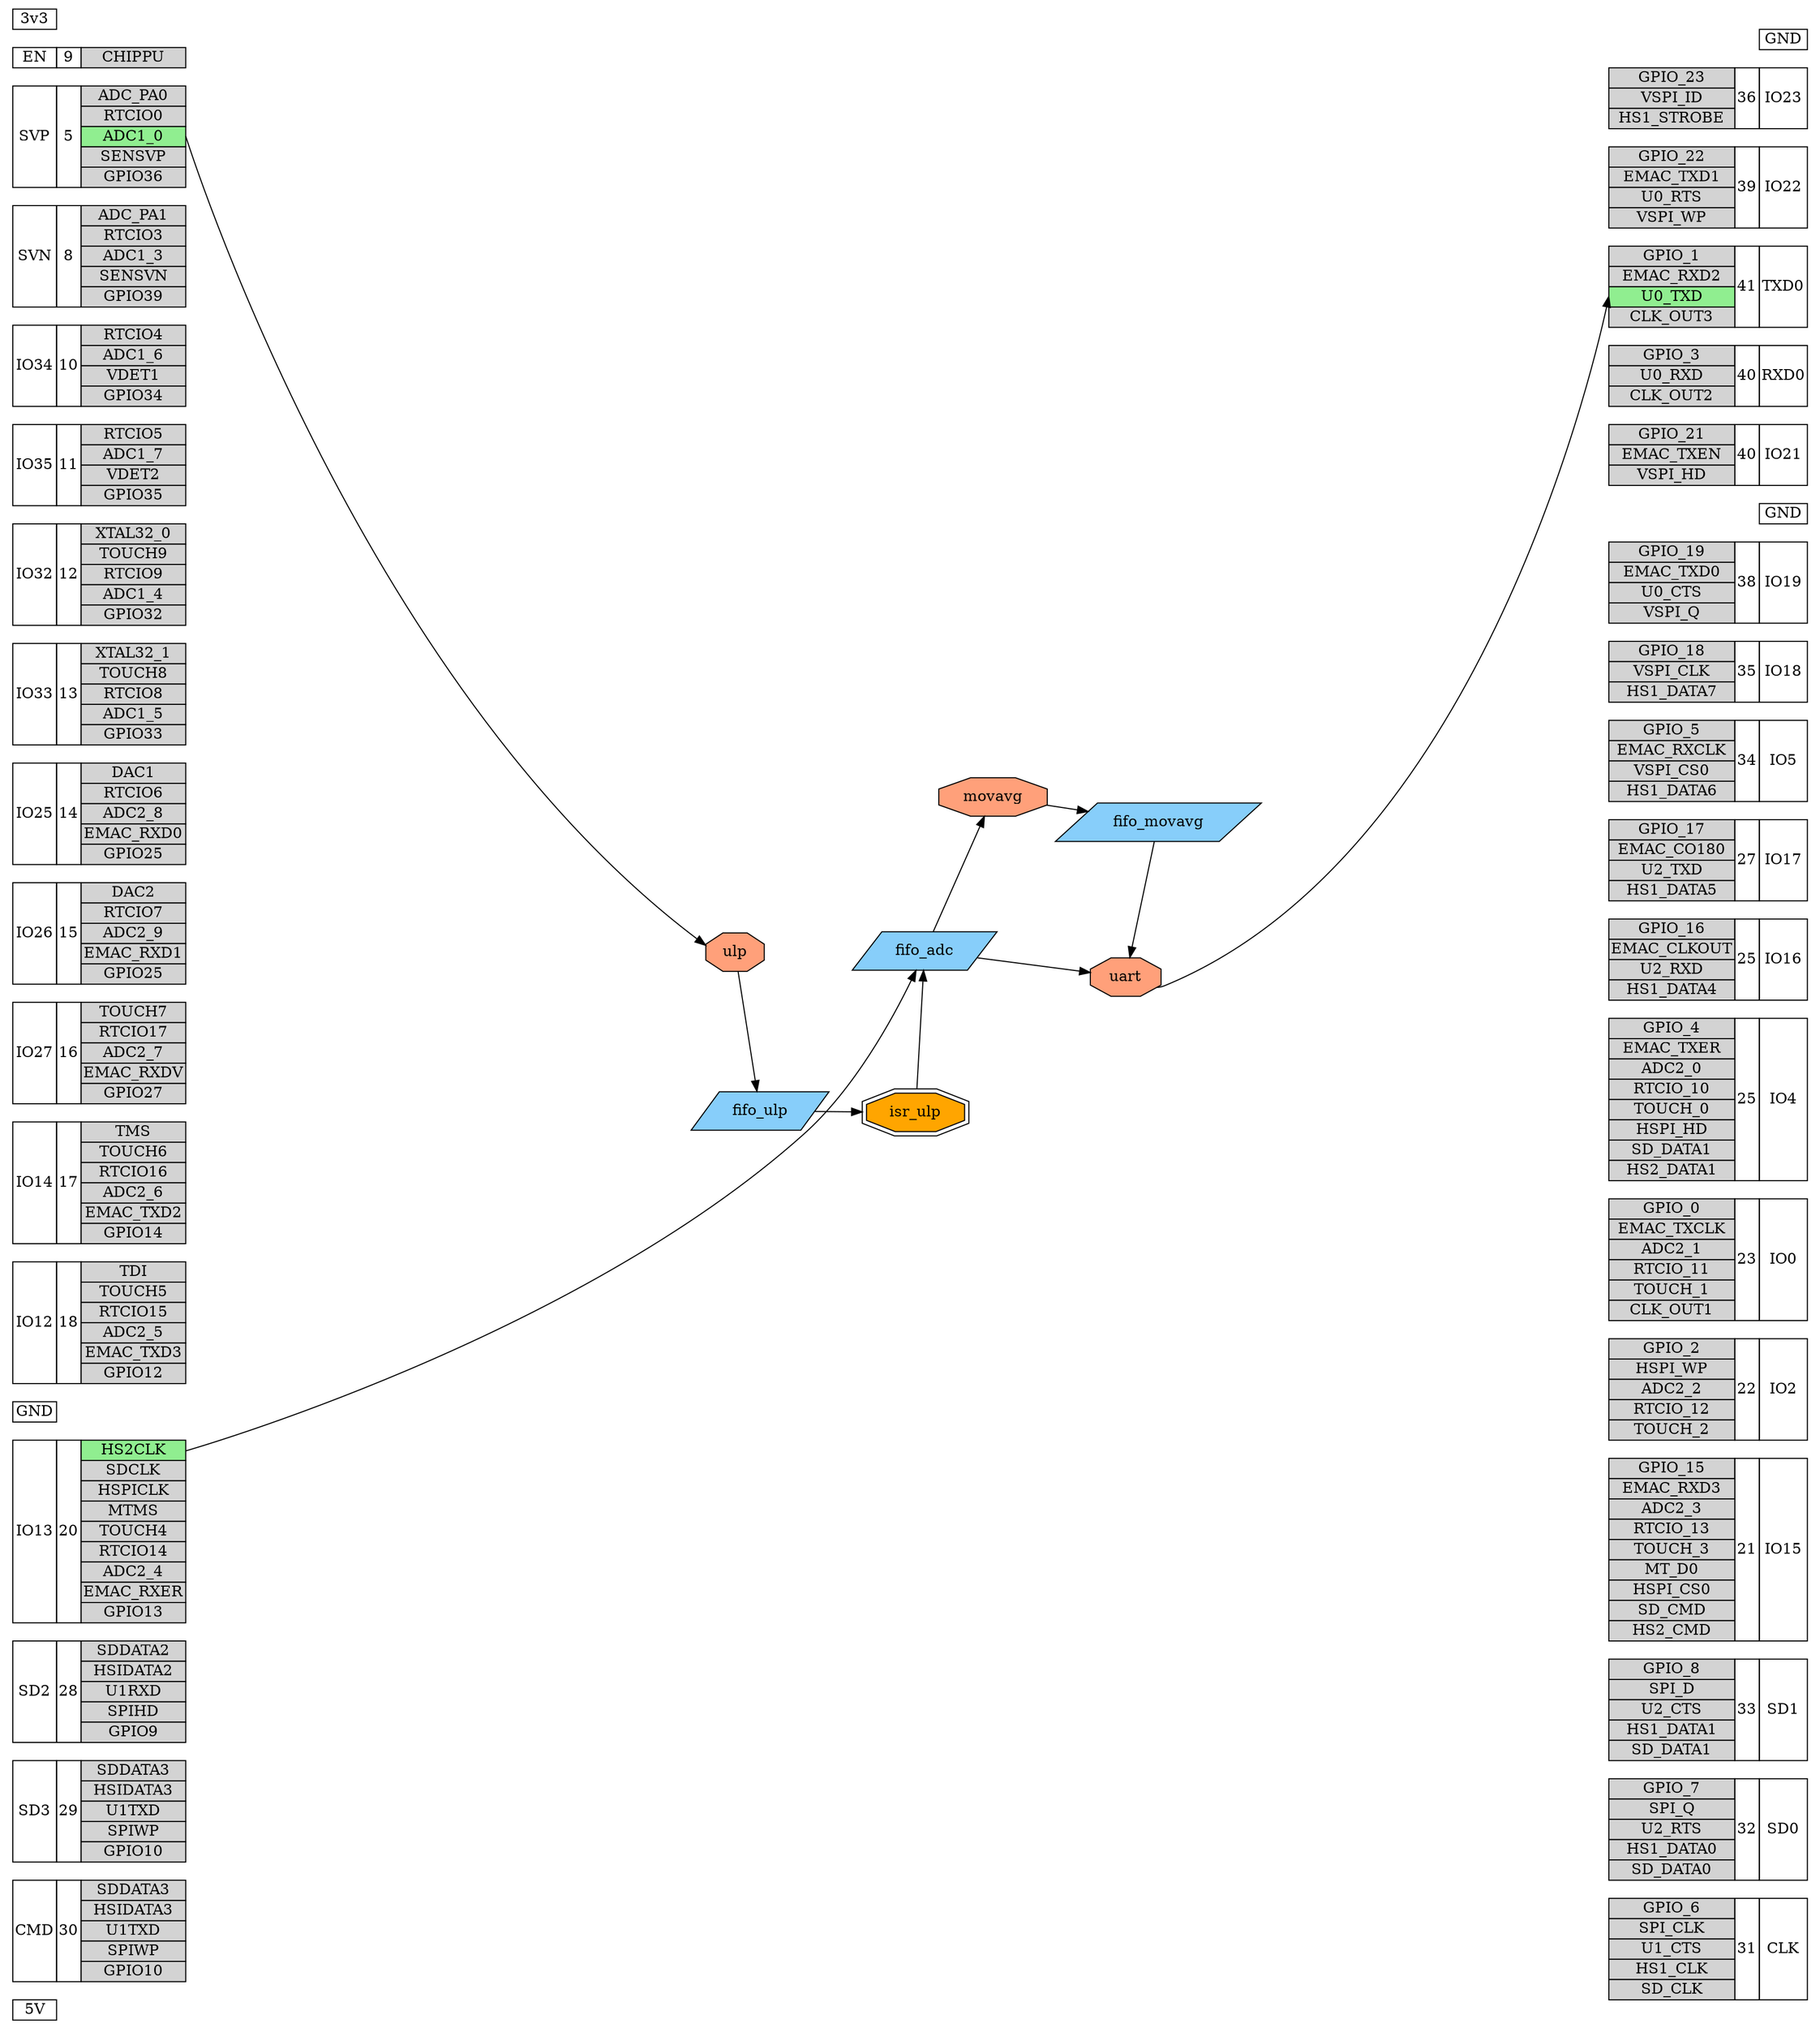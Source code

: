 digraph G {

node [shape=parallelogram, style=filled, fillcolor=lightskyblue]
### BEGIN FIFO/QUEUE STRUCTURES ###
fifo_ulp
fifo_adc
fifo_movavg
### END FIFO/QUEUE STRUCTURES ###

node [shape=octagon, style=filled, fillcolor=lightsalmon]
### BEGIN TASKS ###
ulp
movavg
uart
### END TASKS ###

node [shape=doubleoctagon, style=filled, fillcolor=orange]
### BEGIN INTERRUPT SERVICE ROUTINES ###
isr_ulp
### END INTERRUPT SERVICE ROUTINES ###

node [shape=star, style=filled, fillcolor=red]

### BEGIN EDGES ###
left:ADC1_0 -> ulp -> fifo_ulp -> isr_ulp -> fifo_adc -> movavg -> fifo_movavg -> uart -> right:U0_TXD
left:HS2CLK -> fifo_adc -> uart
### END EDGES ###



  graph [layout=neato]
  overlap=false
  splines=true


  left [shape=plaintext, style="", pos="-5,0!"  label=<
<TABLE BORDER="0" CELLBORDER="1" CELLSPACING="0" CELLPADDING="1">
  <TR>
    <TD ROWSPAN="1">3v3</TD>
    <TD ROWSPAN="1" BORDER="0"></TD>
    <TD ROWSPAN="1" BORDER="0"></TD>
  </TR>
  <TR><TD BORDER="0"> </TD></TR>
  <TR>
    <TD ROWSPAN="1">EN</TD>
    <TD ROWSPAN="1">9</TD>
      <TD BGCOLOR="lightgray" PORT="CHIPPU">CHIPPU</TD>
  </TR>
    <TR><TD BORDER="0"> </TD></TR>
  <TR>
    <TD ROWSPAN="5">SVP</TD>
    <TD ROWSPAN="5">5</TD>
      <TD BGCOLOR="lightgray" PORT="ADC_PA0">ADC_PA0</TD></TR><TR>
      <TD BGCOLOR="lightgray" PORT="RTCIO0">RTCIO0</TD></TR><TR>
      <TD BGCOLOR="lightgreen" PORT="ADC1_0">ADC1_0</TD></TR><TR>
      <TD BGCOLOR="lightgray" PORT="SENSVP">SENSVP</TD></TR><TR>
      <TD BGCOLOR="lightgray" PORT="GPIO36">GPIO36</TD>
  </TR>
  <TR><TD BORDER="0"> </TD></TR>
  <TR>
    <TD ROWSPAN="5">SVN</TD>
    <TD ROWSPAN="5">8</TD>
      <TD BGCOLOR="lightgray" PORT="ADC_PA1">ADC_PA1</TD></TR><TR>
      <TD BGCOLOR="lightgray" PORT="RTCIO3">RTCIO3</TD></TR><TR>
      <TD BGCOLOR="lightgray" PORT="ADC1_3">ADC1_3</TD></TR><TR>
      <TD BGCOLOR="lightgray" PORT="SENSVN">SENSVN</TD></TR><TR>
      <TD BGCOLOR="lightgray" PORT="GPIO39">GPIO39</TD>
  </TR>
  <TR><TD BORDER="0"> </TD></TR>
  <TR>
    <TD ROWSPAN="4">IO34</TD>
    <TD ROWSPAN="4">10</TD>
      <TD BGCOLOR="lightgray" PORT="RTCIO4">RTCIO4</TD></TR><TR>
      <TD BGCOLOR="lightgray" PORT="ADC1_6">ADC1_6</TD></TR><TR>
      <TD BGCOLOR="lightgray" PORT="VDET1">VDET1</TD></TR><TR>
      <TD BGCOLOR="lightgray" PORT="GPIO34">GPIO34</TD>
  </TR>
  <TR><TD BORDER="0"> </TD></TR>
  <TR>
    <TD ROWSPAN="4">IO35</TD>
    <TD ROWSPAN="4">11</TD>
      <TD BGCOLOR="lightgray" PORT="RTCIO5">RTCIO5</TD></TR><TR>
      <TD BGCOLOR="lightgray" PORT="ADC1_7">ADC1_7</TD></TR><TR>
      <TD BGCOLOR="lightgray" PORT="VDET2">VDET2</TD></TR><TR>
      <TD BGCOLOR="lightgray" PORT="GPIO35">GPIO35</TD>
  </TR>
  <TR><TD BORDER="0"> </TD></TR>
  <TR>
    <TD ROWSPAN="5">IO32</TD>
    <TD ROWSPAN="5">12</TD>
      <TD BGCOLOR="lightgray" PORT="XTAL32_0">XTAL32_0</TD></TR><TR>
      <TD BGCOLOR="lightgray" PORT="TOUCH9">TOUCH9</TD></TR><TR>
      <TD BGCOLOR="lightgray" PORT="RTCIO9">RTCIO9</TD></TR><TR>
      <TD BGCOLOR="lightgray" PORT="ADC1_4">ADC1_4</TD></TR><TR>
      <TD BGCOLOR="lightgray" PORT="GPIO32">GPIO32</TD>
  </TR>
  <TR><TD BORDER="0"> </TD></TR>
  <TR>
    <TD ROWSPAN="5">IO33</TD>
    <TD ROWSPAN="5">13</TD>
      <TD BGCOLOR="lightgray" PORT="XTAL32_1">XTAL32_1</TD></TR><TR>
      <TD BGCOLOR="lightgray" PORT="TOUCH8">TOUCH8</TD></TR><TR>
      <TD BGCOLOR="lightgray" PORT="RTCIO8">RTCIO8</TD></TR><TR>
      <TD BGCOLOR="lightgray" PORT="ADC1_5">ADC1_5</TD></TR><TR>
      <TD BGCOLOR="lightgray" PORT="GPIO33">GPIO33</TD>
  </TR>
  <TR><TD BORDER="0"> </TD></TR>
  <TR>
    <TD ROWSPAN="5">IO25</TD>
    <TD ROWSPAN="5">14</TD>
      <TD BGCOLOR="lightgray" PORT="DAC1">DAC1</TD></TR><TR>
      <TD BGCOLOR="lightgray" PORT="RTCIO6">RTCIO6</TD></TR><TR>
      <TD BGCOLOR="lightgray" PORT="ADC2_8">ADC2_8</TD></TR><TR>
      <TD BGCOLOR="lightgray" PORT="EMAC_RXD0">EMAC_RXD0</TD></TR><TR>
      <TD BGCOLOR="lightgray" PORT="GPIO25">GPIO25</TD>
  </TR>
  <TR><TD BORDER="0"> </TD></TR>
  <TR>
    <TD ROWSPAN="5">IO26</TD>
    <TD ROWSPAN="5">15</TD>
      <TD BGCOLOR="lightgray" PORT="DAC2">DAC2</TD></TR><TR>
      <TD BGCOLOR="lightgray" PORT="RTCIO7">RTCIO7</TD></TR><TR>
      <TD BGCOLOR="lightgray" PORT="ADC2_9">ADC2_9</TD></TR><TR>
      <TD BGCOLOR="lightgray" PORT="EMAC_RXD1">EMAC_RXD1</TD></TR><TR>
      <TD BGCOLOR="lightgray" PORT="GPIO25">GPIO25</TD>
  </TR>
  <TR><TD BORDER="0"> </TD></TR>
  <TR>
    <TD ROWSPAN="5">IO27</TD>
    <TD ROWSPAN="5">16</TD>
      <TD BGCOLOR="lightgray" PORT="TOUCH7">TOUCH7</TD></TR><TR>
      <TD BGCOLOR="lightgray" PORT="RTCIO17">RTCIO17</TD></TR><TR>
      <TD BGCOLOR="lightgray" PORT="ADC2_7">ADC2_7</TD></TR><TR>
      <TD BGCOLOR="lightgray" PORT="EMAC_RXDV">EMAC_RXDV</TD></TR><TR>
      <TD BGCOLOR="lightgray" PORT="GPIO27">GPIO27</TD>
  </TR>
  <TR><TD BORDER="0"> </TD></TR>
  <TR>
    <TD ROWSPAN="6">IO14</TD>
    <TD ROWSPAN="6">17</TD>
      <TD BGCOLOR="lightgray" PORT="TMS">TMS</TD></TR><TR>
      <TD BGCOLOR="lightgray" PORT="TOUCH6">TOUCH6</TD></TR><TR>
      <TD BGCOLOR="lightgray" PORT="RTCIO16">RTCIO16</TD></TR><TR>
      <TD BGCOLOR="lightgray" PORT="ADC2_6">ADC2_6</TD></TR><TR>
      <TD BGCOLOR="lightgray" PORT="EMAC_TXD2">EMAC_TXD2</TD></TR><TR>
      <TD BGCOLOR="lightgray" PORT="GPIO14">GPIO14</TD>
  </TR>
  <TR><TD BORDER="0"> </TD></TR>
  <TR>
    <TD ROWSPAN="6">IO12</TD>
    <TD ROWSPAN="6">18</TD>
      <TD BGCOLOR="lightgray" PORT="TDI">TDI</TD></TR><TR>
      <TD BGCOLOR="lightgray" PORT="TOUCH5">TOUCH5</TD></TR><TR>
      <TD BGCOLOR="lightgray" PORT="RTCIO15">RTCIO15</TD></TR><TR>
      <TD BGCOLOR="lightgray" PORT="ADC2_5">ADC2_5</TD></TR><TR>
      <TD BGCOLOR="lightgray" PORT="EMAC_TXD3">EMAC_TXD3</TD></TR><TR>
      <TD BGCOLOR="lightgray" PORT="GPIO12">GPIO12</TD>
  </TR>
  <TR><TD BORDER="0"> </TD></TR>
  <TR>
    <TD ROWSPAN="1">GND</TD>
    <TD ROWSPAN="1" BORDER="0"></TD>
    <TD ROWSPAN="1" BORDER="0"></TD>
  </TR>
  <TR><TD BORDER="0"> </TD></TR>
  <TR>
    <TD ROWSPAN="9">IO13</TD>
    <TD ROWSPAN="9">20</TD>
      <TD BGCOLOR="lightgreen" PORT="HS2CLK">HS2CLK</TD></TR><TR>
      <TD BGCOLOR="lightgray" PORT="SDCLK">SDCLK</TD></TR><TR>
      <TD BGCOLOR="lightgray" PORT="HSPICLK">HSPICLK</TD></TR><TR>
      <TD BGCOLOR="lightgray" PORT="MTMS">MTMS</TD></TR><TR>
      <TD BGCOLOR="lightgray" PORT="TOUCH4">TOUCH4</TD></TR><TR>
      <TD BGCOLOR="lightgray" PORT="RTCIO14">RTCIO14</TD></TR><TR>
      <TD BGCOLOR="lightgray" PORT="ADC2_4">ADC2_4</TD></TR><TR>
      <TD BGCOLOR="lightgray" PORT="EMAC_RXER">EMAC_RXER</TD></TR><TR>
      <TD BGCOLOR="lightgray" PORT="GPIO13">GPIO13</TD>
  </TR>
  <TR><TD BORDER="0"> </TD></TR>
  <TR>
    <TD ROWSPAN="5">SD2</TD>
    <TD ROWSPAN="5">28</TD>
      <TD BGCOLOR="lightgray" PORT="SDDATA2">SDDATA2</TD></TR><TR>
      <TD BGCOLOR="lightgray" PORT="HSIDATA2">HSIDATA2</TD></TR><TR>
      <TD BGCOLOR="lightgray" PORT="U1RXD">U1RXD</TD></TR><TR>
      <TD BGCOLOR="lightgray" PORT="SPIHD">SPIHD</TD></TR><TR>
      <TD BGCOLOR="lightgray" PORT="GPIO9">GPIO9</TD>
  </TR>
  <TR><TD BORDER="0"> </TD></TR>
  <TR>
    <TD ROWSPAN="5">SD3</TD>
    <TD ROWSPAN="5">29</TD>
      <TD BGCOLOR="lightgray" PORT="SDDATA3">SDDATA3</TD></TR><TR>
      <TD BGCOLOR="lightgray" PORT="HSIDATA3">HSIDATA3</TD></TR><TR>
      <TD BGCOLOR="lightgray" PORT="U1TXD">U1TXD</TD></TR><TR>
      <TD BGCOLOR="lightgray" PORT="SPIWP">SPIWP</TD></TR><TR>
      <TD BGCOLOR="lightgray" PORT="GPIO10">GPIO10</TD>
  </TR>
  <TR><TD BORDER="0"> </TD></TR>
  <TR>
    <TD ROWSPAN="5">CMD</TD>
    <TD ROWSPAN="5">30</TD>
      <TD BGCOLOR="lightgray" PORT="SDCMD">SDDATA3</TD></TR><TR>
      <TD BGCOLOR="lightgray" PORT="HSICMD">HSIDATA3</TD></TR><TR>
      <TD BGCOLOR="lightgray" PORT="U1RTS">U1TXD</TD></TR><TR>
      <TD BGCOLOR="lightgray" PORT="SPI_CS0">SPIWP</TD></TR><TR>
      <TD BGCOLOR="lightgray" PORT="GPIO_11">GPIO10</TD>
  </TR>
  <TR><TD BORDER="0"> </TD></TR>
  <TR>
    <TD ROWSPAN="1">5V</TD>
    <TD ROWSPAN="1" BORDER="0"></TD>
    <TD ROWSPAN="1" BORDER="0"></TD>
  </TR>
</TABLE>>]

  right [shape=plaintext, style="", pos="5,0!",  label=<
<TABLE BORDER="0" CELLBORDER="1" CELLSPACING="0" CELLPADDING="1">
  <TR>
    <TD ROWSPAN="1" BORDER="0"></TD>
    <TD ROWSPAN="1" BORDER="0"></TD>
    <TD ROWSPAN="1">GND</TD>
  </TR>
  <TR><TD BORDER="0"> </TD></TR>
  <TR>
      <TD BGCOLOR="lightgray" PORT="GPIO_23">GPIO_23</TD>
    <TD ROWSPAN="3">36</TD>
    <TD ROWSPAN="3">IO23</TD></TR><TR>
      <TD BGCOLOR="lightgray" PORT="VSPI_ID">VSPI_ID</TD></TR><TR>
      <TD BGCOLOR="lightgray" PORT="HS1_STROBE">HS1_STROBE</TD>
  </TR>
  <TR><TD BORDER="0"> </TD></TR>
  <TR>
      <TD BGCOLOR="lightgray" PORT="GPIO_22">GPIO_22</TD>
    <TD ROWSPAN="4">39</TD>
    <TD ROWSPAN="4">IO22</TD></TR><TR>
      <TD BGCOLOR="lightgray" PORT="EMAC_TXD1">EMAC_TXD1</TD></TR><TR>
      <TD BGCOLOR="lightgray" PORT="U0_RTS">U0_RTS</TD></TR><TR>
      <TD BGCOLOR="lightgray" PORT="VSPI_WP">VSPI_WP</TD>
  </TR>
  <TR><TD BORDER="0"> </TD></TR>
  <TR>
      <TD BGCOLOR="lightgray" PORT="GPIO_1">GPIO_1</TD>
    <TD ROWSPAN="4">41</TD>
    <TD ROWSPAN="4">TXD0</TD></TR><TR>
      <TD BGCOLOR="lightgray" PORT="EMAC_RXD2">EMAC_RXD2</TD></TR><TR>
      <TD BGCOLOR="lightgreen" PORT="U0_TXD">U0_TXD</TD></TR><TR>
      <TD BGCOLOR="lightgray" PORT="CLK_OUT3">CLK_OUT3</TD>
  </TR>
  <TR><TD BORDER="0"> </TD></TR>
  <TR>
      <TD BGCOLOR="lightgray" PORT="GPIO_3">GPIO_3</TD>
    <TD ROWSPAN="3">40</TD>
    <TD ROWSPAN="3">RXD0</TD></TR><TR>
      <TD BGCOLOR="lightgray" PORT="U0_RXD">U0_RXD</TD></TR><TR>
      <TD BGCOLOR="lightgray" PORT="CLK_OUT2">CLK_OUT2</TD>
  </TR>
  <TR><TD BORDER="0"> </TD></TR>
  <TR>
      <TD BGCOLOR="lightgray" PORT="GPIO_21">GPIO_21</TD>
    <TD ROWSPAN="3">40</TD>
    <TD ROWSPAN="3">IO21</TD></TR><TR>
      <TD BGCOLOR="lightgray" PORT="EMAC_TXEN">EMAC_TXEN</TD></TR><TR>
      <TD BGCOLOR="lightgray" PORT="VSPI_HD">VSPI_HD</TD>
  </TR>
  <TR><TD BORDER="0"> </TD></TR>
  <TR>
    <TD ROWSPAN="1" BORDER="0"></TD>
    <TD ROWSPAN="1" BORDER="0"></TD>
    <TD ROWSPAN="1">GND</TD>
  </TR>
  <TR><TD BORDER="0"> </TD></TR>
  <TR>
      <TD BGCOLOR="lightgray" PORT="GPIO_19">GPIO_19</TD>
    <TD ROWSPAN="4">38</TD>
    <TD ROWSPAN="4">IO19</TD></TR><TR>
      <TD BGCOLOR="lightgray" PORT="EMAC_TXD0">EMAC_TXD0</TD></TR><TR>
      <TD BGCOLOR="lightgray" PORT="U0_CTS">U0_CTS</TD></TR><TR>
      <TD BGCOLOR="lightgray" PORT="VSPI_Q">VSPI_Q</TD>
  </TR>
  <TR><TD BORDER="0"> </TD></TR>
  <TR>
      <TD BGCOLOR="lightgray" PORT="GPIO_18">GPIO_18</TD>
    <TD ROWSPAN="3">35</TD>
    <TD ROWSPAN="3">IO18</TD></TR><TR>
      <TD BGCOLOR="lightgray" PORT="VSPI_CLK">VSPI_CLK</TD></TR><TR>
      <TD BGCOLOR="lightgray" PORT="HS1_DATA7">HS1_DATA7</TD>
  </TR>
  <TR><TD BORDER="0"> </TD></TR>
  <TR>
      <TD BGCOLOR="lightgray" PORT="GPIO_5">GPIO_5</TD>
    <TD ROWSPAN="4">34</TD>
    <TD ROWSPAN="4">IO5</TD></TR><TR>
      <TD BGCOLOR="lightgray" PORT="EMAC_RXCLK">EMAC_RXCLK</TD></TR><TR>
      <TD BGCOLOR="lightgray" PORT="VSPI_CS0">VSPI_CS0</TD></TR><TR>
      <TD BGCOLOR="lightgray" PORT="HS1_DATA6">HS1_DATA6</TD>
  </TR>
  <TR><TD BORDER="0"> </TD></TR>
  <TR>
      <TD BGCOLOR="lightgray" PORT="GPIO_17">GPIO_17</TD>
    <TD ROWSPAN="4">27</TD>
    <TD ROWSPAN="4">IO17</TD></TR><TR>
      <TD BGCOLOR="lightgray" PORT="EMAC_CO180">EMAC_CO180</TD></TR><TR>
      <TD BGCOLOR="lightgray" PORT="U2_TXD">U2_TXD</TD></TR><TR>
      <TD BGCOLOR="lightgray" PORT="HS1_DATA5">HS1_DATA5</TD>
  </TR>
  <TR><TD BORDER="0"> </TD></TR>
  <TR>
      <TD BGCOLOR="lightgray" PORT="GPIO_16">GPIO_16</TD>
    <TD ROWSPAN="4">25</TD>
    <TD ROWSPAN="4">IO16</TD></TR><TR>
      <TD BGCOLOR="lightgray" PORT="EMAC_CLKOUT">EMAC_CLKOUT</TD></TR><TR>
      <TD BGCOLOR="lightgray" PORT="U2_RXD">U2_RXD</TD></TR><TR>
      <TD BGCOLOR="lightgray" PORT="HS1_DATA4">HS1_DATA4</TD>
  </TR>
  <TR><TD BORDER="0"> </TD></TR>
  <TR>
      <TD BGCOLOR="lightgray" PORT="GPIO_4">GPIO_4</TD>
    <TD ROWSPAN="8">25</TD>
    <TD ROWSPAN="8">IO4</TD></TR><TR>
      <TD BGCOLOR="lightgray" PORT="EMAC_TXER">EMAC_TXER</TD></TR><TR>
      <TD BGCOLOR="lightgray" PORT="ADC2_0">ADC2_0</TD></TR><TR>
      <TD BGCOLOR="lightgray" PORT="RTCIO_10">RTCIO_10</TD></TR><TR>
      <TD BGCOLOR="lightgray" PORT="TOUCH_0">TOUCH_0</TD></TR><TR>
      <TD BGCOLOR="lightgray" PORT="HSPI_HD">HSPI_HD</TD></TR><TR>
      <TD BGCOLOR="lightgray" PORT="SD_DATA1">SD_DATA1</TD></TR><TR>
      <TD BGCOLOR="lightgray" PORT="HS2_DATA1">HS2_DATA1</TD>
  </TR>
  <TR><TD BORDER="0"> </TD></TR>
  <TR>
      <TD BGCOLOR="lightgray" PORT="GPIO_0">GPIO_0</TD>
    <TD ROWSPAN="6">23</TD>
    <TD ROWSPAN="6">IO0</TD></TR><TR>
      <TD BGCOLOR="lightgray" PORT="EMAC_TXCLK">EMAC_TXCLK</TD></TR><TR>
      <TD BGCOLOR="lightgray" PORT="ADC2_1">ADC2_1</TD></TR><TR>
      <TD BGCOLOR="lightgray" PORT="RTCIO_11">RTCIO_11</TD></TR><TR>
      <TD BGCOLOR="lightgray" PORT="TOUCH_1">TOUCH_1</TD></TR><TR>
      <TD BGCOLOR="lightgray" PORT="CLK_OUT1">CLK_OUT1</TD>
  </TR>
  <TR><TD BORDER="0"> </TD></TR>
  <TR>
      <TD BGCOLOR="lightgray" PORT="GPIO_2">GPIO_2</TD>
    <TD ROWSPAN="5">22</TD>
    <TD ROWSPAN="5">IO2</TD></TR><TR>
      <TD BGCOLOR="lightgray" PORT="HSPI_WP">HSPI_WP</TD></TR><TR>
      <TD BGCOLOR="lightgray" PORT="ADC2_2">ADC2_2</TD></TR><TR>
      <TD BGCOLOR="lightgray" PORT="RTCIO_12">RTCIO_12</TD></TR><TR>
      <TD BGCOLOR="lightgray" PORT="TOUCH_2">TOUCH_2</TD>
  </TR>
  <TR><TD BORDER="0"> </TD></TR>
  <TR>
      <TD BGCOLOR="lightgray" PORT="GPIO_15">GPIO_15</TD>
    <TD ROWSPAN="9">21</TD>
    <TD ROWSPAN="9">IO15</TD></TR><TR>
      <TD BGCOLOR="lightgray" PORT="EMAC_RXD3">EMAC_RXD3</TD></TR><TR>
      <TD BGCOLOR="lightgray" PORT="ADC2_3">ADC2_3</TD></TR><TR>
      <TD BGCOLOR="lightgray" PORT="RTCIO_13">RTCIO_13</TD></TR><TR>
      <TD BGCOLOR="lightgray" PORT="TOUCH_3">TOUCH_3</TD></TR><TR>
      <TD BGCOLOR="lightgray" PORT="MT_D0">MT_D0</TD></TR><TR>
      <TD BGCOLOR="lightgray" PORT="HSPI_CS0">HSPI_CS0</TD></TR><TR>
      <TD BGCOLOR="lightgray" PORT="SD_CMD">SD_CMD</TD></TR><TR>
      <TD BGCOLOR="lightgray" PORT="HS2_CMD">HS2_CMD</TD>
  </TR>
  <TR><TD BORDER="0"> </TD></TR>
  <TR>
      <TD BGCOLOR="lightgray" PORT="GPIO_8">GPIO_8</TD>
    <TD ROWSPAN="5">33</TD>
    <TD ROWSPAN="5">SD1</TD></TR><TR>
      <TD BGCOLOR="lightgray" PORT="SPI_D">SPI_D</TD></TR><TR>
      <TD BGCOLOR="lightgray" PORT="U2_CTS">U2_CTS</TD></TR><TR>
      <TD BGCOLOR="lightgray" PORT="HS1_DATA1">HS1_DATA1</TD></TR><TR>
      <TD BGCOLOR="lightgray" PORT="SD_DATA1">SD_DATA1</TD>
  </TR>
  <TR><TD BORDER="0"> </TD></TR>
  <TR>
      <TD BGCOLOR="lightgray" PORT="GPIO_7">GPIO_7</TD>
    <TD ROWSPAN="5">32</TD>
    <TD ROWSPAN="5">SD0</TD></TR><TR>
      <TD BGCOLOR="lightgray" PORT="SPI_Q">SPI_Q</TD></TR><TR>
      <TD BGCOLOR="lightgray" PORT="U2_RTS">U2_RTS</TD></TR><TR>
      <TD BGCOLOR="lightgray" PORT="HS1_DATA0">HS1_DATA0</TD></TR><TR>
      <TD BGCOLOR="lightgray" PORT="SD_DATA0">SD_DATA0</TD>
  </TR>
  <TR><TD BORDER="0"> </TD></TR>
  <TR>
      <TD BGCOLOR="lightgray" PORT="GPIO_6">GPIO_6</TD>
    <TD ROWSPAN="5">31</TD>
    <TD ROWSPAN="5">CLK</TD></TR><TR>
      <TD BGCOLOR="lightgray" PORT="SPI_CLK">SPI_CLK</TD></TR><TR>
      <TD BGCOLOR="lightgray" PORT="U1_CTS">U1_CTS</TD></TR><TR>
      <TD BGCOLOR="lightgray" PORT="HS1_CLK">HS1_CLK</TD></TR><TR>
      <TD BGCOLOR="lightgray" PORT="SD_CLK">SD_CLK</TD>
  </TR>
</TABLE>>]

}
